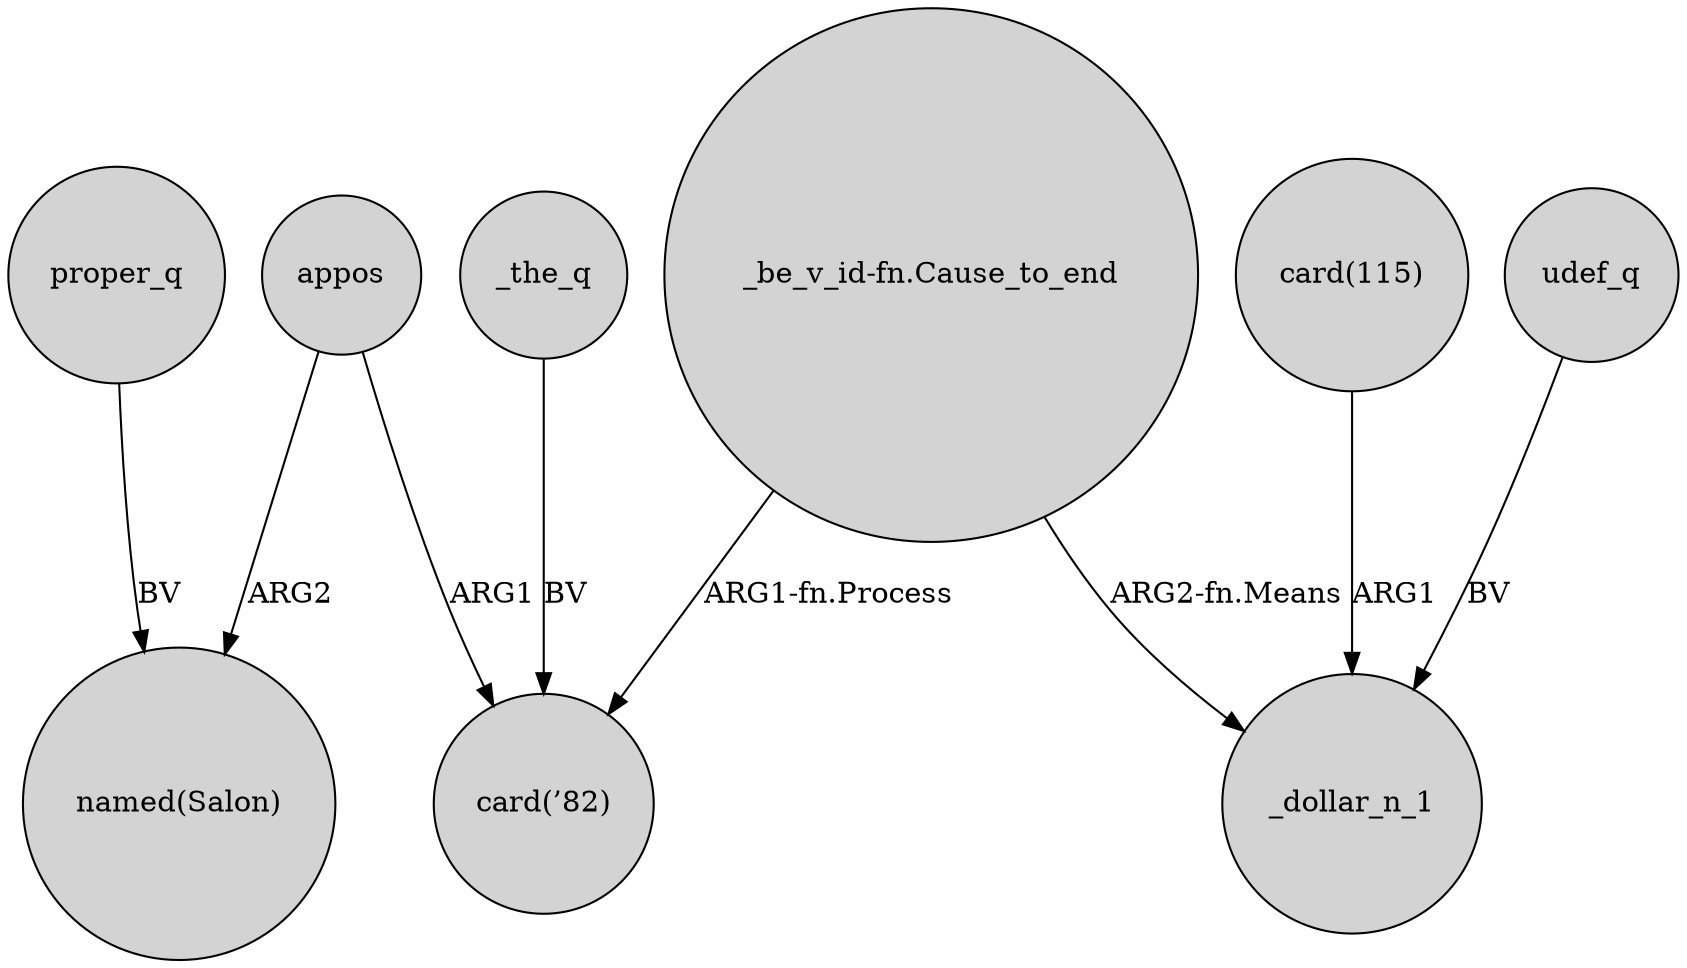 digraph {
	node [shape=circle style=filled]
	_the_q -> "card(’82)" [label=BV]
	proper_q -> "named(Salon)" [label=BV]
	appos -> "card(’82)" [label=ARG1]
	"_be_v_id-fn.Cause_to_end" -> "card(’82)" [label="ARG1-fn.Process"]
	appos -> "named(Salon)" [label=ARG2]
	"card(115)" -> _dollar_n_1 [label=ARG1]
	udef_q -> _dollar_n_1 [label=BV]
	"_be_v_id-fn.Cause_to_end" -> _dollar_n_1 [label="ARG2-fn.Means"]
}
